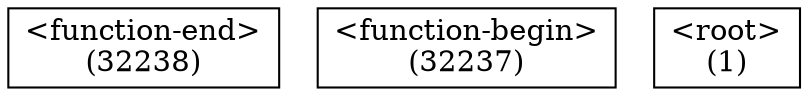 digraph graphname {
n32238 [shape=box,label="<function-end>
(32238)"];
n32237 [shape=box,label="<function-begin>
(32237)"];
n1 [shape=box,label="<root>
(1)"];
}
